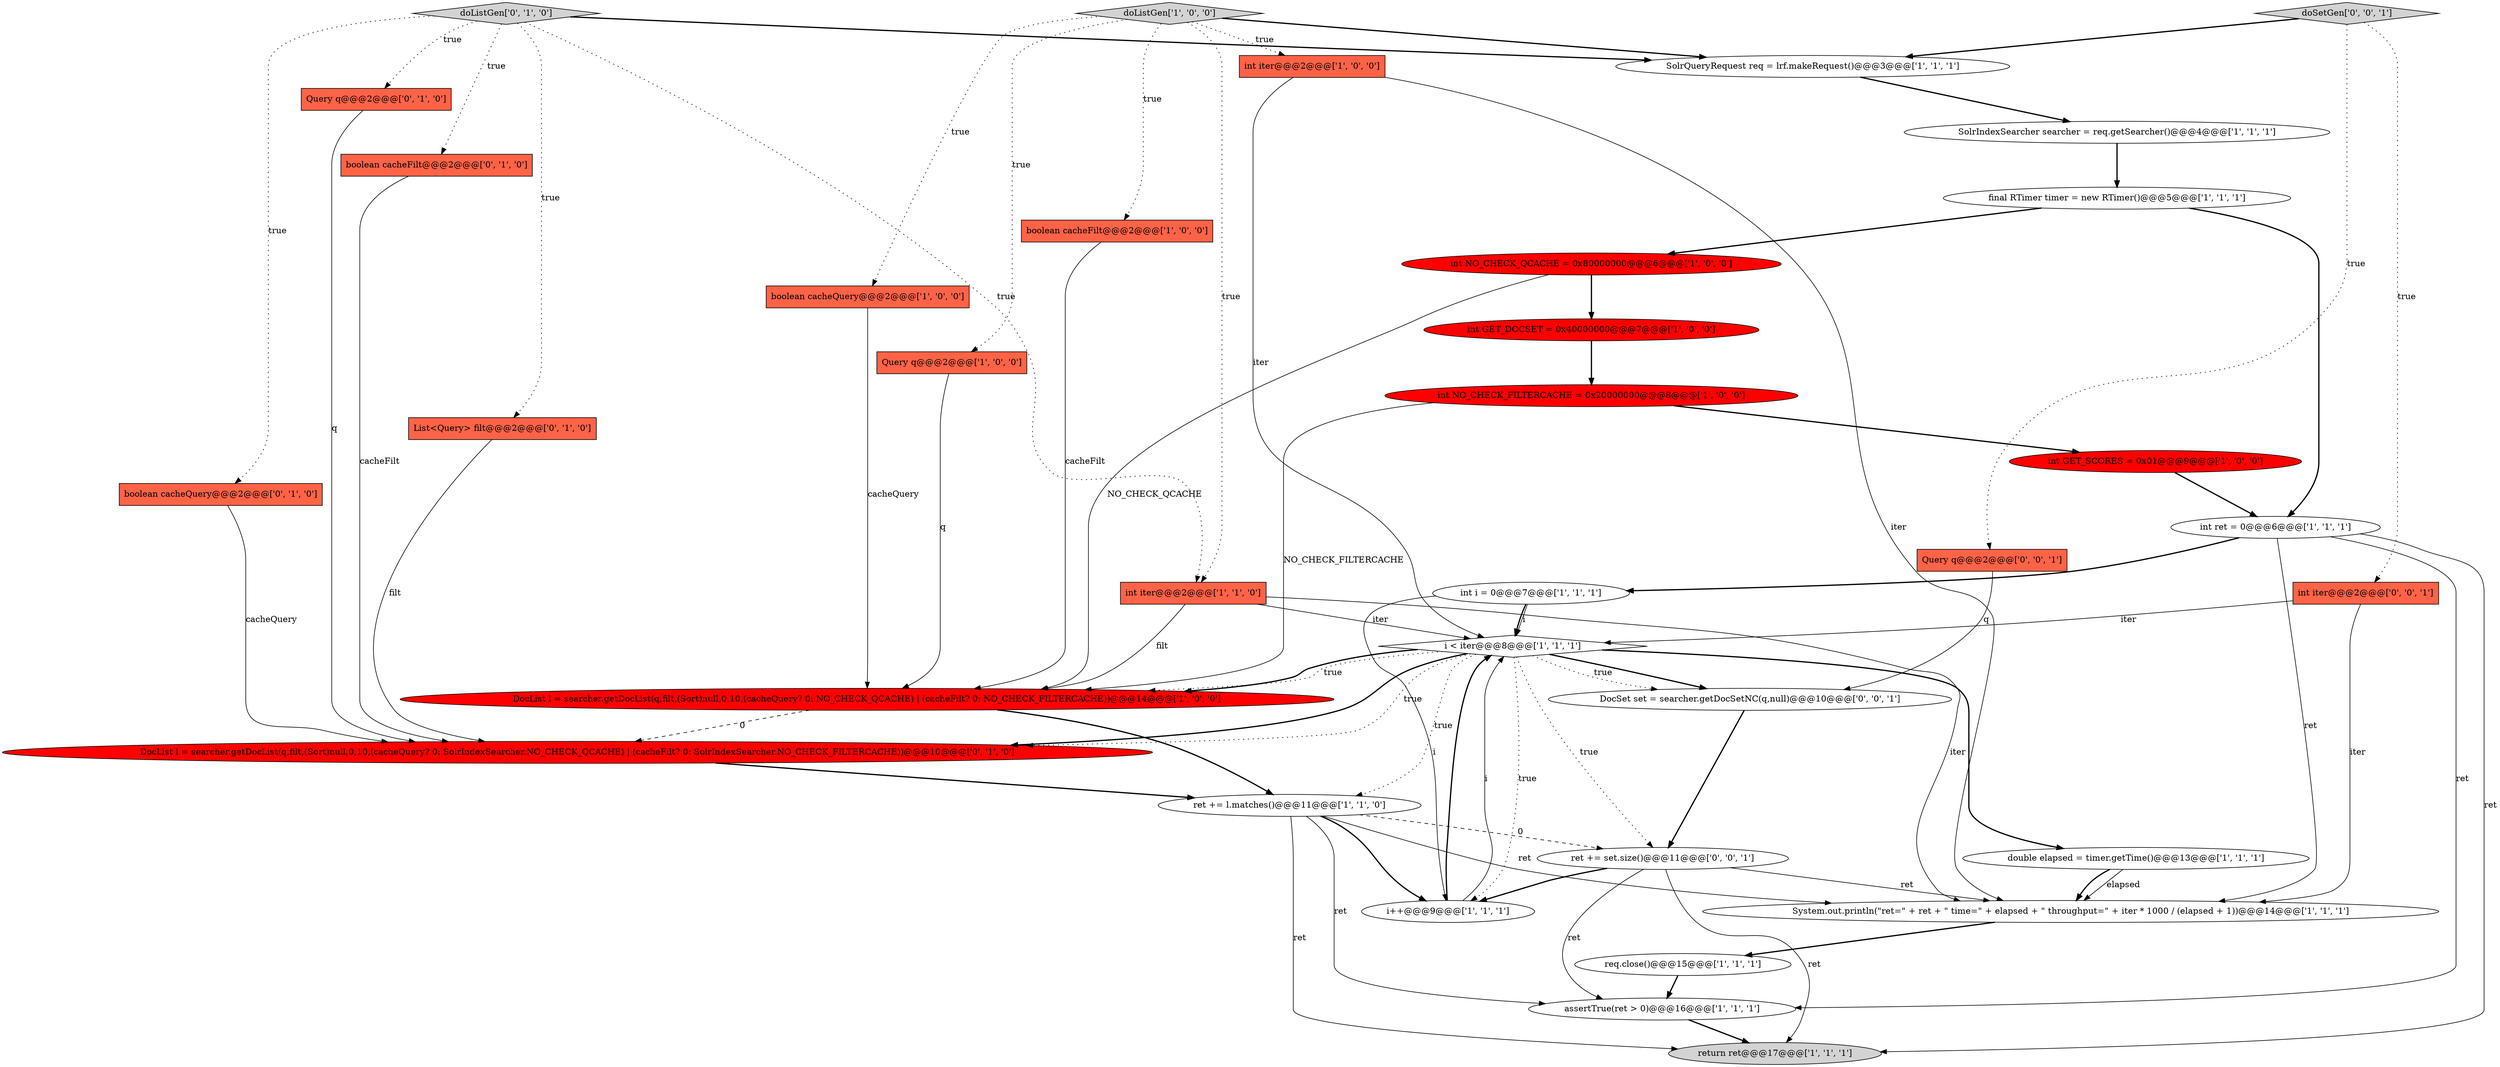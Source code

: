 digraph {
7 [style = filled, label = "int iter@@@2@@@['1', '0', '0']", fillcolor = tomato, shape = box image = "AAA0AAABBB1BBB"];
32 [style = filled, label = "int iter@@@2@@@['0', '0', '1']", fillcolor = tomato, shape = box image = "AAA0AAABBB3BBB"];
34 [style = filled, label = "ret += set.size()@@@11@@@['0', '0', '1']", fillcolor = white, shape = ellipse image = "AAA0AAABBB3BBB"];
25 [style = filled, label = "Query q@@@2@@@['0', '1', '0']", fillcolor = tomato, shape = box image = "AAA0AAABBB2BBB"];
6 [style = filled, label = "SolrIndexSearcher searcher = req.getSearcher()@@@4@@@['1', '1', '1']", fillcolor = white, shape = ellipse image = "AAA0AAABBB1BBB"];
12 [style = filled, label = "ret += l.matches()@@@11@@@['1', '1', '0']", fillcolor = white, shape = ellipse image = "AAA0AAABBB1BBB"];
18 [style = filled, label = "int ret = 0@@@6@@@['1', '1', '1']", fillcolor = white, shape = ellipse image = "AAA0AAABBB1BBB"];
9 [style = filled, label = "i < iter@@@8@@@['1', '1', '1']", fillcolor = white, shape = diamond image = "AAA0AAABBB1BBB"];
0 [style = filled, label = "boolean cacheFilt@@@2@@@['1', '0', '0']", fillcolor = tomato, shape = box image = "AAA0AAABBB1BBB"];
28 [style = filled, label = "boolean cacheFilt@@@2@@@['0', '1', '0']", fillcolor = tomato, shape = box image = "AAA0AAABBB2BBB"];
14 [style = filled, label = "int iter@@@2@@@['1', '1', '0']", fillcolor = tomato, shape = box image = "AAA0AAABBB1BBB"];
26 [style = filled, label = "doListGen['0', '1', '0']", fillcolor = lightgray, shape = diamond image = "AAA0AAABBB2BBB"];
13 [style = filled, label = "SolrQueryRequest req = lrf.makeRequest()@@@3@@@['1', '1', '1']", fillcolor = white, shape = ellipse image = "AAA0AAABBB1BBB"];
24 [style = filled, label = "DocList l = searcher.getDocList(q,filt,(Sort)null,0,10,(cacheQuery? 0: SolrIndexSearcher.NO_CHECK_QCACHE) | (cacheFilt? 0: SolrIndexSearcher.NO_CHECK_FILTERCACHE))@@@10@@@['0', '1', '0']", fillcolor = red, shape = ellipse image = "AAA1AAABBB2BBB"];
16 [style = filled, label = "i++@@@9@@@['1', '1', '1']", fillcolor = white, shape = ellipse image = "AAA0AAABBB1BBB"];
31 [style = filled, label = "Query q@@@2@@@['0', '0', '1']", fillcolor = tomato, shape = box image = "AAA0AAABBB3BBB"];
22 [style = filled, label = "DocList l = searcher.getDocList(q,filt,(Sort)null,0,10,(cacheQuery? 0: NO_CHECK_QCACHE) | (cacheFilt? 0: NO_CHECK_FILTERCACHE))@@@14@@@['1', '0', '0']", fillcolor = red, shape = ellipse image = "AAA1AAABBB1BBB"];
27 [style = filled, label = "List<Query> filt@@@2@@@['0', '1', '0']", fillcolor = tomato, shape = box image = "AAA0AAABBB2BBB"];
17 [style = filled, label = "return ret@@@17@@@['1', '1', '1']", fillcolor = lightgray, shape = ellipse image = "AAA0AAABBB1BBB"];
33 [style = filled, label = "doSetGen['0', '0', '1']", fillcolor = lightgray, shape = diamond image = "AAA0AAABBB3BBB"];
20 [style = filled, label = "System.out.println(\"ret=\" + ret + \" time=\" + elapsed + \" throughput=\" + iter * 1000 / (elapsed + 1))@@@14@@@['1', '1', '1']", fillcolor = white, shape = ellipse image = "AAA0AAABBB1BBB"];
23 [style = filled, label = "doListGen['1', '0', '0']", fillcolor = lightgray, shape = diamond image = "AAA0AAABBB1BBB"];
10 [style = filled, label = "boolean cacheQuery@@@2@@@['1', '0', '0']", fillcolor = tomato, shape = box image = "AAA0AAABBB1BBB"];
29 [style = filled, label = "boolean cacheQuery@@@2@@@['0', '1', '0']", fillcolor = tomato, shape = box image = "AAA0AAABBB2BBB"];
4 [style = filled, label = "int GET_DOCSET = 0x40000000@@@7@@@['1', '0', '0']", fillcolor = red, shape = ellipse image = "AAA1AAABBB1BBB"];
5 [style = filled, label = "assertTrue(ret > 0)@@@16@@@['1', '1', '1']", fillcolor = white, shape = ellipse image = "AAA0AAABBB1BBB"];
15 [style = filled, label = "int NO_CHECK_FILTERCACHE = 0x20000000@@@8@@@['1', '0', '0']", fillcolor = red, shape = ellipse image = "AAA1AAABBB1BBB"];
19 [style = filled, label = "req.close()@@@15@@@['1', '1', '1']", fillcolor = white, shape = ellipse image = "AAA0AAABBB1BBB"];
2 [style = filled, label = "Query q@@@2@@@['1', '0', '0']", fillcolor = tomato, shape = box image = "AAA0AAABBB1BBB"];
30 [style = filled, label = "DocSet set = searcher.getDocSetNC(q,null)@@@10@@@['0', '0', '1']", fillcolor = white, shape = ellipse image = "AAA0AAABBB3BBB"];
3 [style = filled, label = "int GET_SCORES = 0x01@@@9@@@['1', '0', '0']", fillcolor = red, shape = ellipse image = "AAA1AAABBB1BBB"];
8 [style = filled, label = "int i = 0@@@7@@@['1', '1', '1']", fillcolor = white, shape = ellipse image = "AAA0AAABBB1BBB"];
11 [style = filled, label = "double elapsed = timer.getTime()@@@13@@@['1', '1', '1']", fillcolor = white, shape = ellipse image = "AAA0AAABBB1BBB"];
1 [style = filled, label = "final RTimer timer = new RTimer()@@@5@@@['1', '1', '1']", fillcolor = white, shape = ellipse image = "AAA0AAABBB1BBB"];
21 [style = filled, label = "int NO_CHECK_QCACHE = 0x80000000@@@6@@@['1', '0', '0']", fillcolor = red, shape = ellipse image = "AAA1AAABBB1BBB"];
32->9 [style = solid, label="iter"];
18->20 [style = solid, label="ret"];
9->22 [style = bold, label=""];
11->20 [style = bold, label=""];
24->12 [style = bold, label=""];
16->9 [style = bold, label=""];
9->12 [style = dotted, label="true"];
9->11 [style = bold, label=""];
8->16 [style = solid, label="i"];
7->9 [style = solid, label="iter"];
33->32 [style = dotted, label="true"];
12->5 [style = solid, label="ret"];
26->25 [style = dotted, label="true"];
26->27 [style = dotted, label="true"];
18->17 [style = solid, label="ret"];
4->15 [style = bold, label=""];
16->9 [style = solid, label="i"];
1->18 [style = bold, label=""];
9->30 [style = bold, label=""];
12->16 [style = bold, label=""];
30->34 [style = bold, label=""];
23->7 [style = dotted, label="true"];
8->9 [style = solid, label="i"];
15->3 [style = bold, label=""];
5->17 [style = bold, label=""];
14->20 [style = solid, label="iter"];
33->13 [style = bold, label=""];
23->2 [style = dotted, label="true"];
26->13 [style = bold, label=""];
10->22 [style = solid, label="cacheQuery"];
22->24 [style = dashed, label="0"];
27->24 [style = solid, label="filt"];
3->18 [style = bold, label=""];
34->17 [style = solid, label="ret"];
29->24 [style = solid, label="cacheQuery"];
6->1 [style = bold, label=""];
19->5 [style = bold, label=""];
14->22 [style = solid, label="filt"];
2->22 [style = solid, label="q"];
28->24 [style = solid, label="cacheFilt"];
23->14 [style = dotted, label="true"];
23->10 [style = dotted, label="true"];
9->24 [style = dotted, label="true"];
0->22 [style = solid, label="cacheFilt"];
21->22 [style = solid, label="NO_CHECK_QCACHE"];
12->20 [style = solid, label="ret"];
18->5 [style = solid, label="ret"];
9->34 [style = dotted, label="true"];
23->13 [style = bold, label=""];
1->21 [style = bold, label=""];
31->30 [style = solid, label="q"];
22->12 [style = bold, label=""];
34->16 [style = bold, label=""];
26->14 [style = dotted, label="true"];
26->28 [style = dotted, label="true"];
11->20 [style = solid, label="elapsed"];
8->9 [style = bold, label=""];
34->5 [style = solid, label="ret"];
26->29 [style = dotted, label="true"];
18->8 [style = bold, label=""];
14->9 [style = solid, label="iter"];
13->6 [style = bold, label=""];
9->16 [style = dotted, label="true"];
15->22 [style = solid, label="NO_CHECK_FILTERCACHE"];
20->19 [style = bold, label=""];
34->20 [style = solid, label="ret"];
9->22 [style = dotted, label="true"];
12->17 [style = solid, label="ret"];
7->20 [style = solid, label="iter"];
25->24 [style = solid, label="q"];
9->24 [style = bold, label=""];
32->20 [style = solid, label="iter"];
23->0 [style = dotted, label="true"];
9->30 [style = dotted, label="true"];
12->34 [style = dashed, label="0"];
21->4 [style = bold, label=""];
33->31 [style = dotted, label="true"];
}
